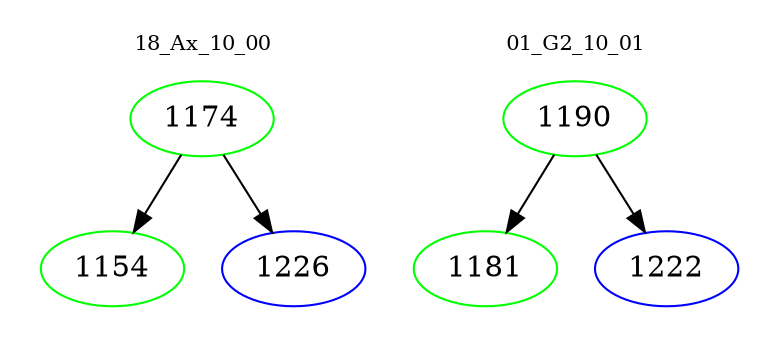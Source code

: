 digraph{
subgraph cluster_0 {
color = white
label = "18_Ax_10_00";
fontsize=10;
T0_1174 [label="1174", color="green"]
T0_1174 -> T0_1154 [color="black"]
T0_1154 [label="1154", color="green"]
T0_1174 -> T0_1226 [color="black"]
T0_1226 [label="1226", color="blue"]
}
subgraph cluster_1 {
color = white
label = "01_G2_10_01";
fontsize=10;
T1_1190 [label="1190", color="green"]
T1_1190 -> T1_1181 [color="black"]
T1_1181 [label="1181", color="green"]
T1_1190 -> T1_1222 [color="black"]
T1_1222 [label="1222", color="blue"]
}
}
